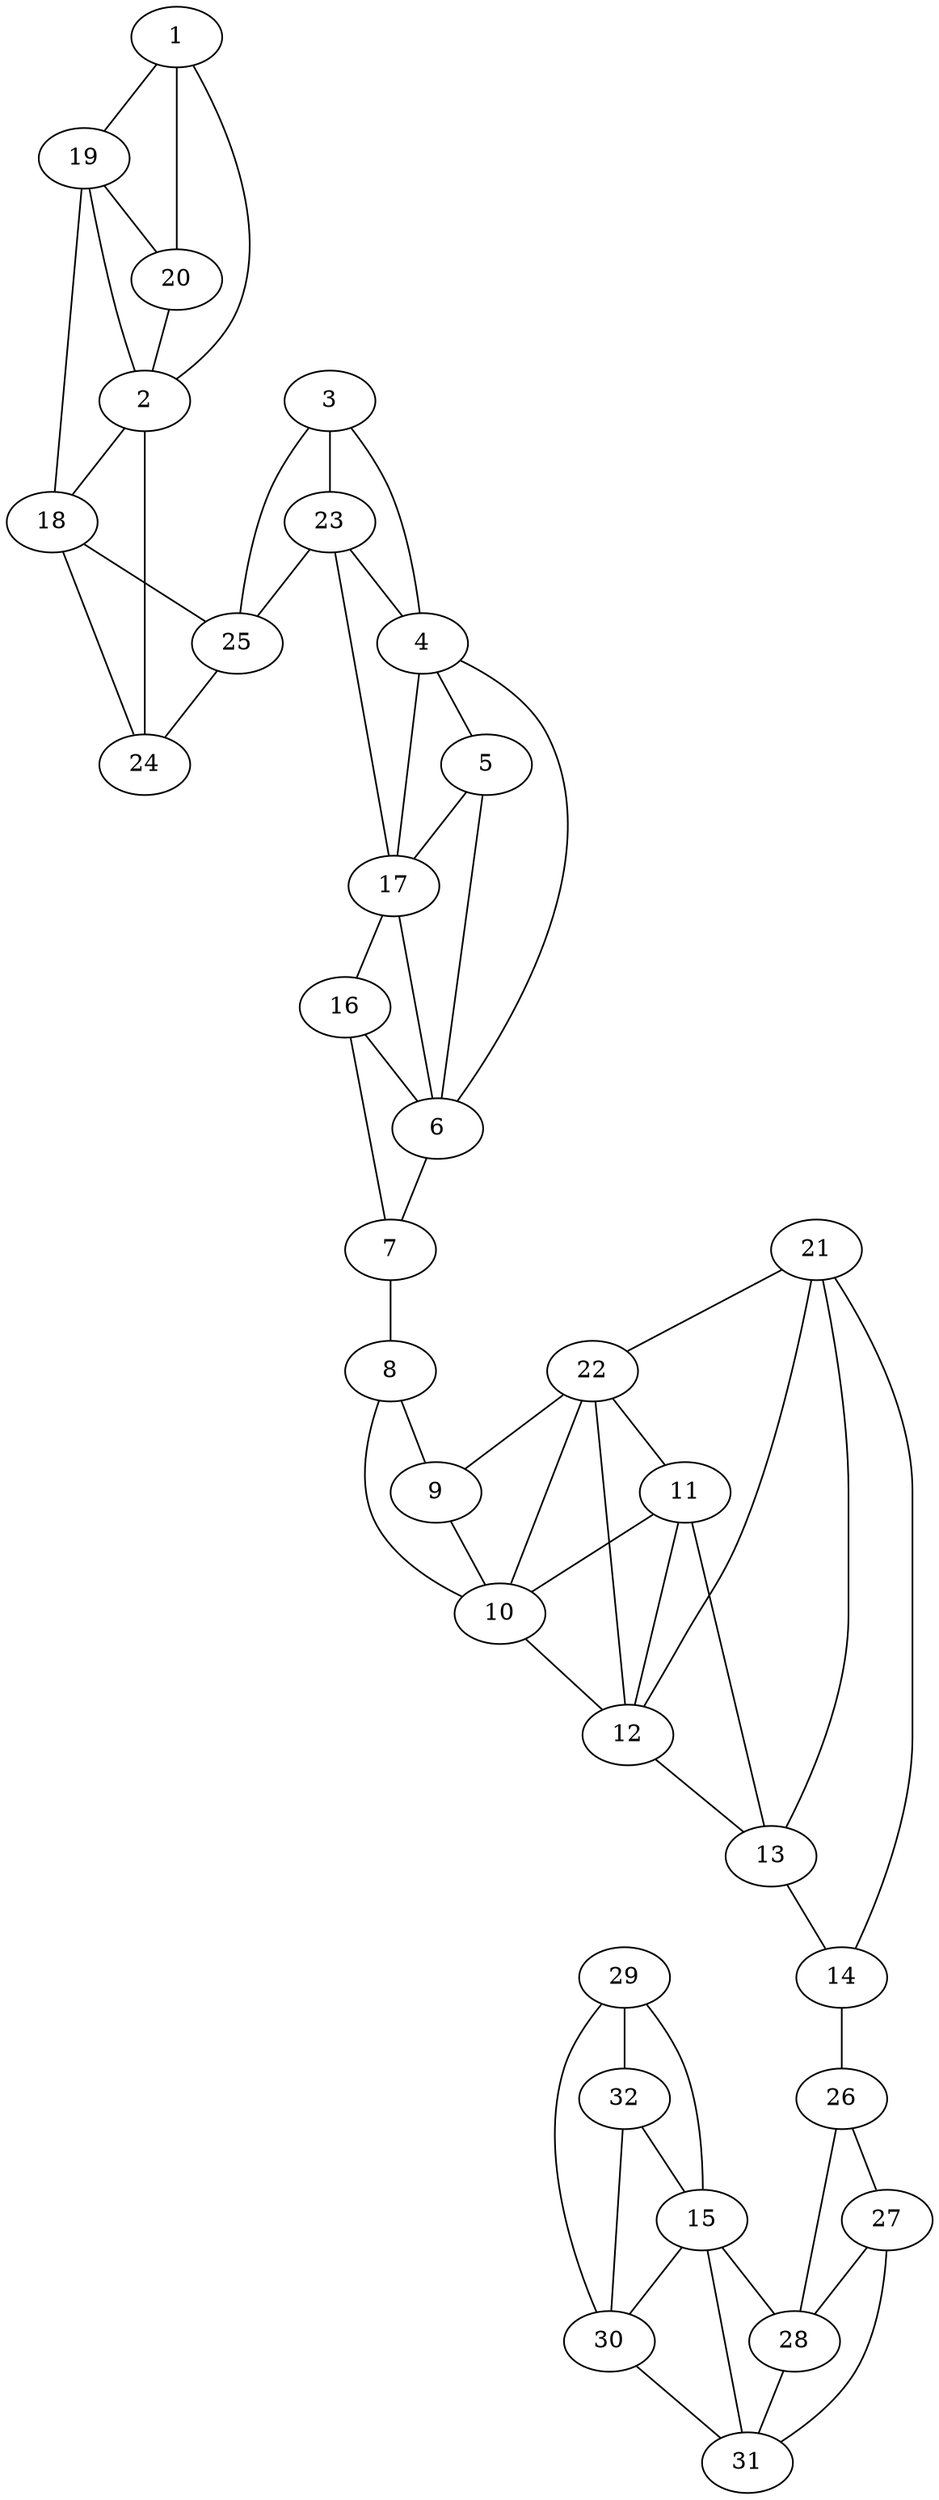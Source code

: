 graph pdb1e3z {
	1	 [aaLength=17,
		sequence=QHWKRLQNDAEHLSDIG,
		type=0];
	2	 [aaLength=15,
		sequence=TKSELQDAIGSLHSR,
		type=0];
	1 -- 2	 [distance0="59.05923",
		frequency=1,
		type0=3];
	20	 [aaLength=4,
		sequence=TLMQ,
		type=1];
	1 -- 20	 [distance0="45.85867",
		frequency=1,
		type0=1];
	19	 [aaLength=4,
		sequence=AVWI,
		type=1];
	1 -- 19	 [distance0="47.62371",
		frequency=1,
		type0=2];
	18	 [aaLength=6,
		sequence=QVYGDV,
		type=1];
	2 -- 18	 [distance0="49.2563",
		distance1="2.0",
		frequency=2,
		type0=1,
		type1=4];
	24	 [aaLength=9,
		sequence=ATEDVTAVE,
		type=1];
	2 -- 24	 [distance0="56.2244",
		frequency=1,
		type0=2];
	3	 [aaLength=3,
		sequence=HWY,
		type=0];
	4	 [aaLength=20,
		sequence=HPDVVAETKKWGIWYANELS,
		type=0];
	3 -- 4	 [distance0="54.89533",
		frequency=1,
		type0=2];
	23	 [aaLength=3,
		sequence=FKF,
		type=1];
	3 -- 23	 [distance0="54.25524",
		distance1="16.0",
		frequency=2,
		type0=1,
		type1=4];
	25	 [aaLength=8,
		sequence=YQIKAWTD,
		type=1];
	3 -- 25	 [distance0="55.782",
		frequency=1,
		type0=3];
	17	 [aaLength=4,
		sequence=GFRI,
		type=1];
	4 -- 17	 [distance0="45.21194",
		distance1="2.0",
		frequency=2,
		type0=3,
		type1=4];
	5	 [aaLength=5,
		sequence=AAKHI,
		type=0];
	4 -- 5	 [distance0="32.99939",
		frequency=1,
		type0=1];
	6	 [aaLength=17,
		sequence=KFSFLRDWVQAVRQATG,
		type=0];
	4 -- 6	 [distance0="33.43572",
		frequency=1,
		type0=2];
	5 -- 17	 [distance0="34.52629",
		frequency=1,
		type0=3];
	5 -- 6	 [distance0="15.45377",
		distance1="0.0",
		frequency=2,
		type0=1,
		type1=5];
	6 -- 17	 [distance0="31.64531",
		frequency=1,
		type0=2];
	7	 [aaLength=12,
		sequence=NAGKLENYLNKT,
		type=0];
	6 -- 7	 [distance0="33.29403",
		frequency=1,
		type0=3];
	8	 [aaLength=14,
		sequence=DVPLHFNLQAASSQ,
		type=0];
	7 -- 8	 [distance0="19.66933",
		distance1="7.0",
		frequency=2,
		type0=1,
		type1=4];
	9	 [aaLength=5,
		sequence=DMRKL,
		type=0];
	8 -- 9	 [distance0="20.51728",
		distance1="4.0",
		frequency=2,
		type0=2,
		type1=4];
	10	 [aaLength=3,
		sequence=HPL,
		type=0];
	8 -- 10	 [distance0="33.821",
		frequency=1,
		type0=3];
	9 -- 10	 [distance0="17.17968",
		distance1="8.0",
		frequency=2,
		type0=1,
		type1=4];
	12	 [aaLength=12,
		sequence=FKPLAYAFILTR,
		type=0];
	10 -- 12	 [distance0="28.77978",
		frequency=1,
		type0=3];
	11	 [aaLength=3,
		sequence=QTW,
		type=0];
	11 -- 12	 [distance0="10.2139",
		distance1="0.0",
		frequency=2,
		type0=1,
		type1=5];
	11 -- 10	 [distance0="30.08419",
		frequency=1,
		type0=3];
	13	 [aaLength=6,
		sequence=YGDMYG,
		type=0];
	11 -- 13	 [distance0="24.05741",
		frequency=1,
		type0=2];
	12 -- 13	 [distance0="22.40422",
		frequency=1,
		type0=2];
	14	 [aaLength=15,
		sequence=LKHKIEPILKARKQY,
		type=0];
	13 -- 14	 [distance0="21.2015",
		distance1="11.0",
		frequency=2,
		type0=1,
		type1=4];
	26	 [aaLength=4,
		sequence=QHDY,
		type=1];
	14 -- 26	 [distance0="32.92703",
		distance1="4.0",
		frequency=2,
		type0=2,
		type1=4];
	15	 [aaLength=5,
		sequence=GRQNA,
		type=0];
	28	 [aaLength=6,
		sequence=LAALIT,
		type=1];
	15 -- 28	 [distance0="22.1567",
		frequency=1,
		type0=3];
	30	 [aaLength=3,
		sequence=WHD,
		type=1];
	15 -- 30	 [distance0="16.30703",
		distance1="3.0",
		frequency=2,
		type0=2,
		type1=4];
	31	 [aaLength=6,
		sequence=GAKRMY,
		type=1];
	15 -- 31	 [distance0="15.84043",
		frequency=1,
		type0=1];
	16	 [aaLength=4,
		sequence=FTVA,
		type=1];
	16 -- 6	 [distance0="36.07528",
		frequency=1,
		type0=3];
	16 -- 7	 [distance0="24.29606",
		distance1="5.0",
		frequency=2,
		type0=1,
		type1=4];
	17 -- 16	 [distance0="30.0",
		frequency=1,
		type0=1];
	18 -- 24	 [distance0="15.0",
		distance1="9.0",
		frequency=2,
		type0=1,
		type1=4];
	18 -- 25	 [distance0="37.0",
		frequency=1,
		type0=2];
	19 -- 2	 [distance0="36.0",
		frequency=1,
		type0=4];
	19 -- 20	 [distance0="33.0",
		frequency=1,
		type0=1];
	19 -- 18	 [distance0="57.0",
		frequency=1,
		type0=3];
	20 -- 2	 [distance0="86.40708",
		frequency=1,
		type0=3];
	21	 [aaLength=5,
		sequence=YPQVF,
		type=1];
	21 -- 12	 [distance0="30.9306",
		frequency=1,
		type0=1];
	21 -- 14	 [distance0="34.74463",
		frequency=1,
		type0=2];
	21 -- 13	 [distance0="0.0",
		frequency=1,
		type0=5];
	22	 [aaLength=3,
		sequence=VTF,
		type=1];
	21 -- 22	 [distance0="37.0",
		frequency=1,
		type0=3];
	22 -- 12	 [distance0="34.86692",
		frequency=1,
		type0=3];
	22 -- 9	 [distance0="26.3247",
		frequency=1,
		type0=2];
	22 -- 10	 [distance0="17.89986",
		frequency=1,
		type0=1];
	22 -- 11	 [distance0="16.0",
		frequency=1,
		type0=4];
	23 -- 17	 [distance0="54.0",
		frequency=1,
		type0=3];
	23 -- 4	 [distance0="50.83424",
		distance1="29.0",
		frequency=2,
		type0=2,
		type1=4];
	23 -- 25	 [distance0="42.0",
		frequency=1,
		type0=1];
	25 -- 24	 [distance0="22.0",
		frequency=1,
		type0=1];
	27	 [aaLength=6,
		sequence=IVGWTR,
		type=1];
	26 -- 27	 [distance0="9.0",
		distance1="5.0",
		frequency=2,
		type0=1,
		type1=4];
	26 -- 28	 [distance0="25.0",
		frequency=1,
		type0=2];
	27 -- 28	 [distance0="16.0",
		distance1="10.0",
		frequency=2,
		type0=2,
		type1=4];
	27 -- 31	 [distance0="26.0",
		frequency=1,
		type0=3];
	28 -- 31	 [distance0="10.0",
		distance1="4.0",
		frequency=2,
		type0=1,
		type1=4];
	29	 [aaLength=6,
		sequence=VSIYVQ,
		type=1];
	29 -- 15	 [distance0="38.70296",
		frequency=1,
		type0=3];
	29 -- 30	 [distance0="28.0",
		frequency=1,
		type0=2];
	32	 [aaLength=6,
		sequence=WGEFHV,
		type=1];
	29 -- 32	 [distance0="10.0",
		frequency=1,
		type0=1];
	30 -- 31	 [distance0="15.0",
		frequency=1,
		type0=1];
	32 -- 15	 [distance0="29.6297",
		frequency=1,
		type0=3];
	32 -- 30	 [distance0="18.0",
		frequency=1,
		type0=2];
}

